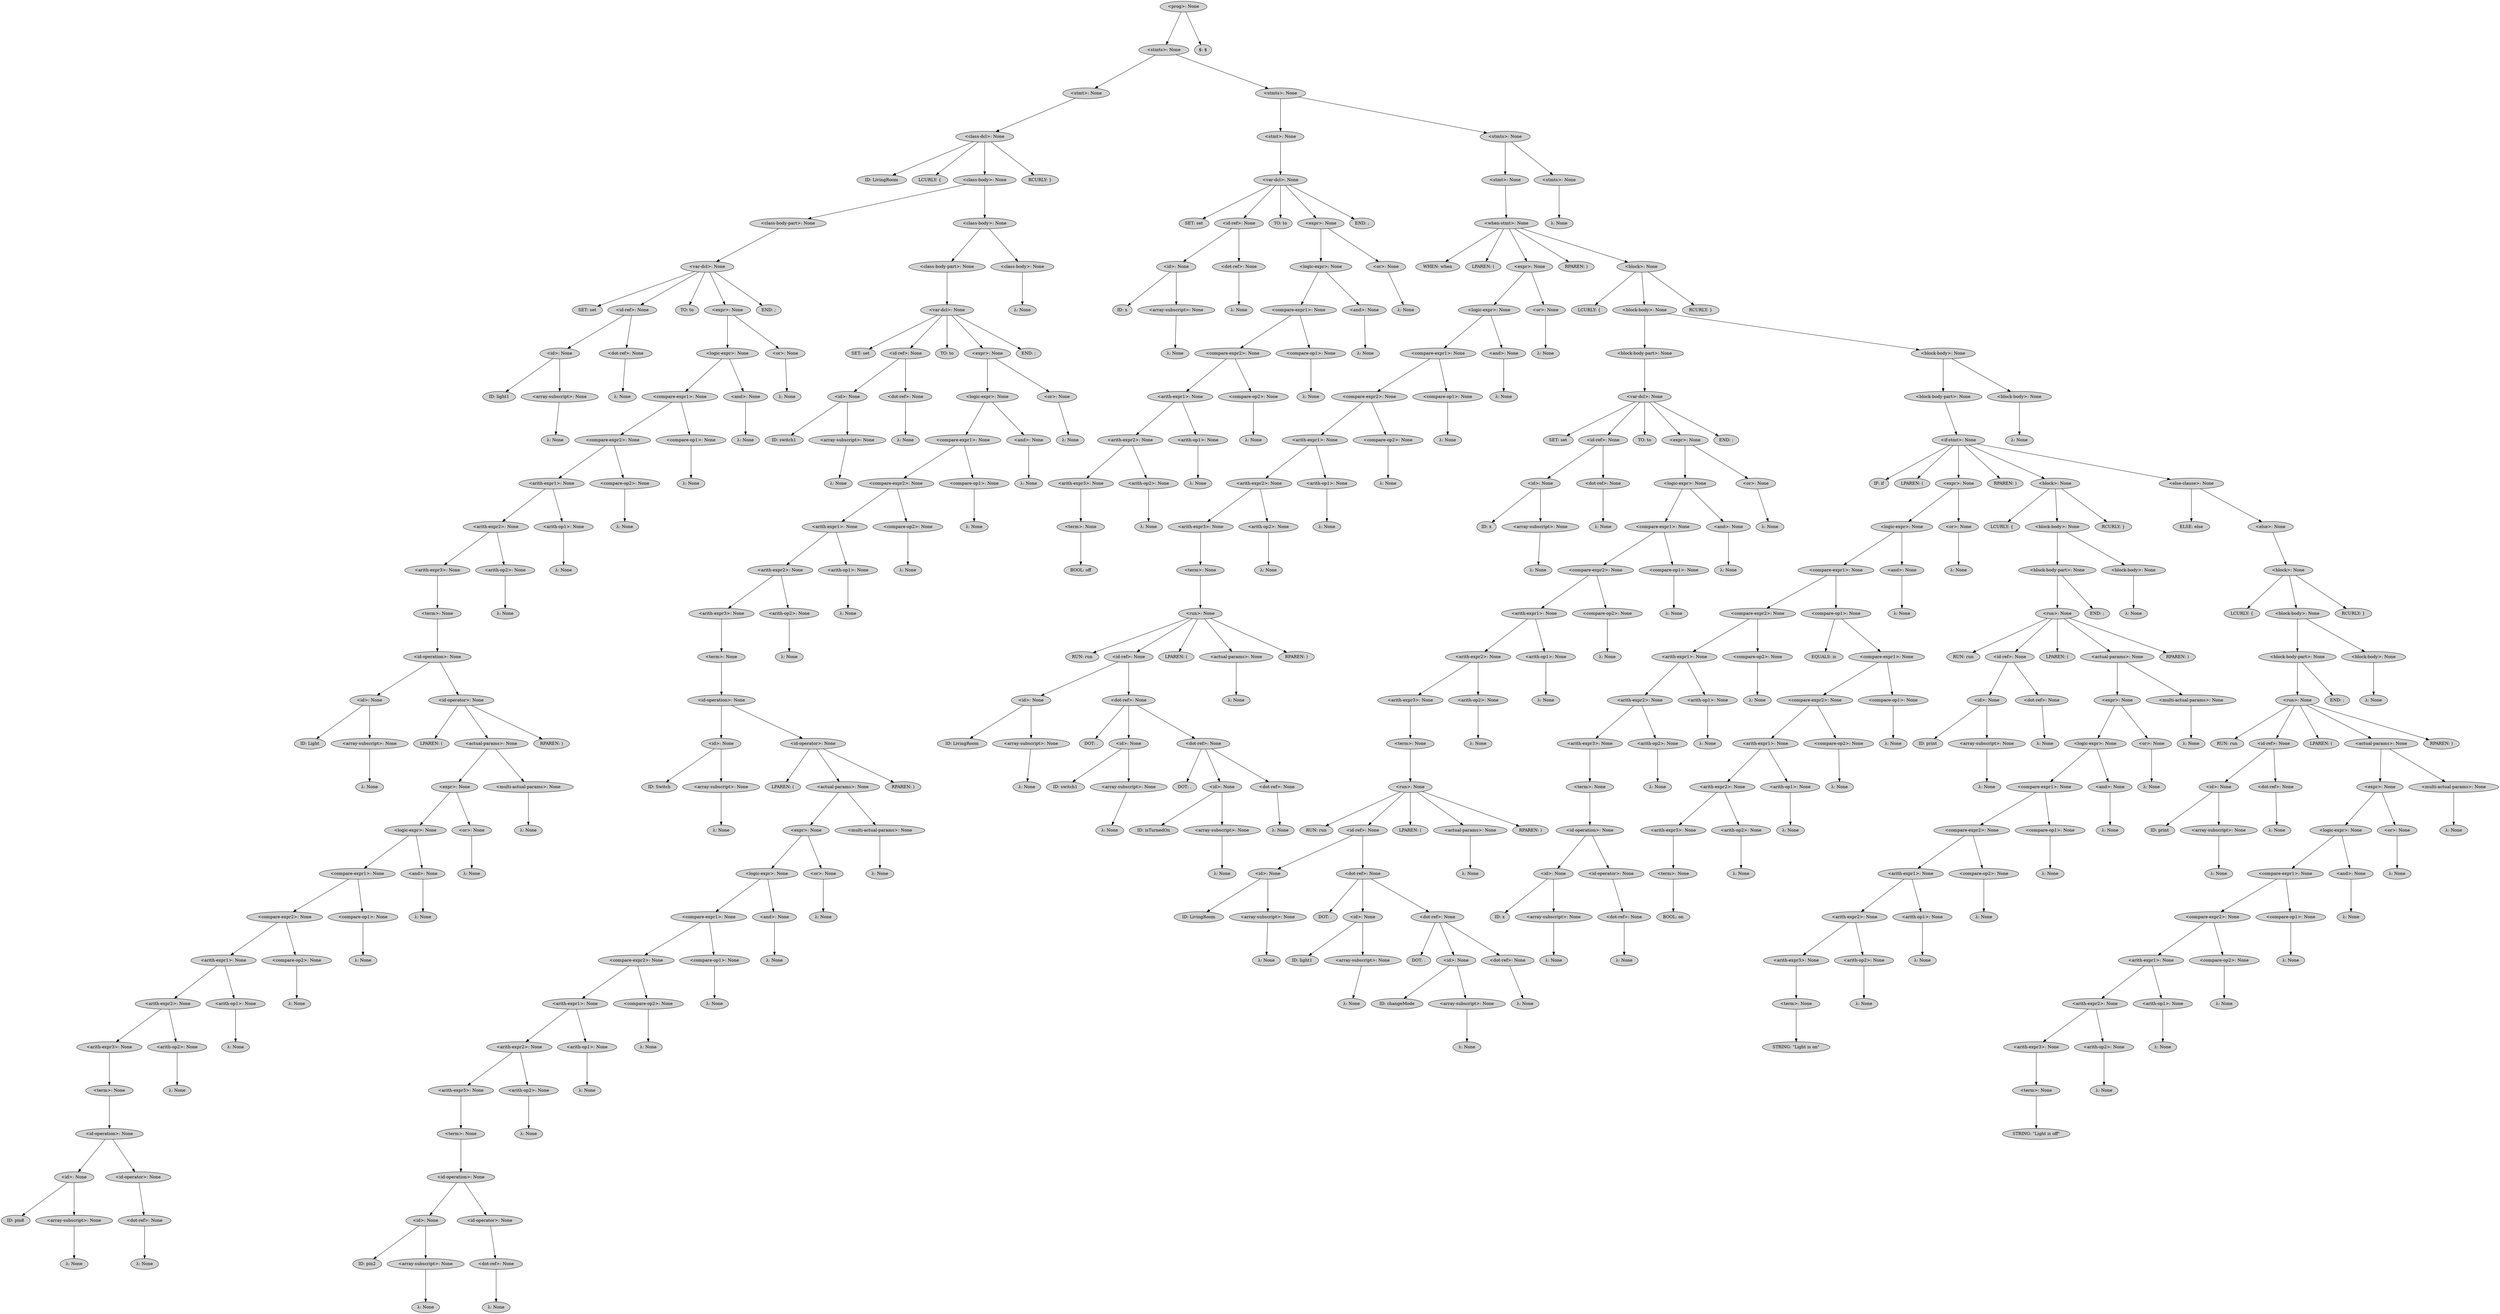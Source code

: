 digraph G {
	graph [ranksep=1.5 ratio=fill]
	node [style=filled]
	overlap=false
	3149731 [label="<prog>: None"]
	3149751 [label="<stmts>: None"]
	3149731 -> 3149751
	3149773 [label="<stmt>: None"]
	3149751 -> 3149773
	3149757 [label="<class-dcl>: None"]
	3149773 -> 3149757
	3149763 [label="ID: LivingRoom"]
	3149757 -> 3149763
	3149771 [label="LCURLY: {"]
	3149757 -> 3149771
	3149747 [label="<class-body>: None"]
	3149757 -> 3149747
	3149769 [label="<class-body-part>: None"]
	3149747 -> 3149769
	3149777 [label="<var-dcl>: None"]
	3149769 -> 3149777
	3149779 [label="SET: set"]
	3149777 -> 3149779
	3149781 [label="<id-ref>: None"]
	3149777 -> 3149781
	3149791 [label="<id>: None"]
	3149781 -> 3149791
	3149795 [label="ID: light1"]
	3149791 -> 3149795
	3149797 [label="<array-subscript>: None"]
	3149791 -> 3149797
	3149799 [label="λ: None"]
	3149797 -> 3149799
	3149793 [label="<dot-ref>: None"]
	3149781 -> 3149793
	3149801 [label="λ: None"]
	3149793 -> 3149801
	3149783 [label="TO: to"]
	3149777 -> 3149783
	3149785 [label="<expr>: None"]
	3149777 -> 3149785
	3149803 [label="<logic-expr>: None"]
	3149785 -> 3149803
	3149807 [label="<compare-expr1>: None"]
	3149803 -> 3149807
	3149811 [label="<compare-expr2>: None"]
	3149807 -> 3149811
	3149815 [label="<arith-expr1>: None"]
	3149811 -> 3149815
	3149819 [label="<arith-expr2>: None"]
	3149815 -> 3149819
	3149823 [label="<arith-expr3>: None"]
	3149819 -> 3149823
	3176453 [label="<term>: None"]
	3149823 -> 3176453
	3176455 [label="<id-operation>: None"]
	3176453 -> 3176455
	3176457 [label="<id>: None"]
	3176455 -> 3176457
	3176461 [label="ID: Light"]
	3176457 -> 3176461
	3176463 [label="<array-subscript>: None"]
	3176457 -> 3176463
	3176465 [label="λ: None"]
	3176463 -> 3176465
	3176459 [label="<id-operator>: None"]
	3176455 -> 3176459
	3176467 [label="LPAREN: ("]
	3176459 -> 3176467
	3176469 [label="<actual-params>: None"]
	3176459 -> 3176469
	3176473 [label="<expr>: None"]
	3176469 -> 3176473
	3176477 [label="<logic-expr>: None"]
	3176473 -> 3176477
	3176481 [label="<compare-expr1>: None"]
	3176477 -> 3176481
	3176485 [label="<compare-expr2>: None"]
	3176481 -> 3176485
	3176489 [label="<arith-expr1>: None"]
	3176485 -> 3176489
	3176493 [label="<arith-expr2>: None"]
	3176489 -> 3176493
	3176497 [label="<arith-expr3>: None"]
	3176493 -> 3176497
	3176501 [label="<term>: None"]
	3176497 -> 3176501
	3176503 [label="<id-operation>: None"]
	3176501 -> 3176503
	3176505 [label="<id>: None"]
	3176503 -> 3176505
	3176509 [label="ID: pin8"]
	3176505 -> 3176509
	3176511 [label="<array-subscript>: None"]
	3176505 -> 3176511
	3176513 [label="λ: None"]
	3176511 -> 3176513
	3176507 [label="<id-operator>: None"]
	3176503 -> 3176507
	3176515 [label="<dot-ref>: None"]
	3176507 -> 3176515
	3176517 [label="λ: None"]
	3176515 -> 3176517
	3176499 [label="<arith-op2>: None"]
	3176493 -> 3176499
	3176519 [label="λ: None"]
	3176499 -> 3176519
	3176495 [label="<arith-op1>: None"]
	3176489 -> 3176495
	3176521 [label="λ: None"]
	3176495 -> 3176521
	3176491 [label="<compare-op2>: None"]
	3176485 -> 3176491
	3176523 [label="λ: None"]
	3176491 -> 3176523
	3176487 [label="<compare-op1>: None"]
	3176481 -> 3176487
	3176525 [label="λ: None"]
	3176487 -> 3176525
	3176483 [label="<and>: None"]
	3176477 -> 3176483
	3176527 [label="λ: None"]
	3176483 -> 3176527
	3176479 [label="<or>: None"]
	3176473 -> 3176479
	3176529 [label="λ: None"]
	3176479 -> 3176529
	3176475 [label="<multi-actual-params>: None"]
	3176469 -> 3176475
	3176531 [label="λ: None"]
	3176475 -> 3176531
	3176471 [label="RPAREN: )"]
	3176459 -> 3176471
	3176451 [label="<arith-op2>: None"]
	3149819 -> 3176451
	3176533 [label="λ: None"]
	3176451 -> 3176533
	3149821 [label="<arith-op1>: None"]
	3149815 -> 3149821
	3176535 [label="λ: None"]
	3149821 -> 3176535
	3149817 [label="<compare-op2>: None"]
	3149811 -> 3149817
	3176537 [label="λ: None"]
	3149817 -> 3176537
	3149813 [label="<compare-op1>: None"]
	3149807 -> 3149813
	3176539 [label="λ: None"]
	3149813 -> 3176539
	3149809 [label="<and>: None"]
	3149803 -> 3149809
	3176541 [label="λ: None"]
	3149809 -> 3176541
	3149805 [label="<or>: None"]
	3149785 -> 3149805
	3176543 [label="λ: None"]
	3149805 -> 3176543
	3149787 [label="END: ;"]
	3149777 -> 3149787
	3149765 [label="<class-body>: None"]
	3149747 -> 3149765
	3176545 [label="<class-body-part>: None"]
	3149765 -> 3176545
	3176549 [label="<var-dcl>: None"]
	3176545 -> 3176549
	3176551 [label="SET: set"]
	3176549 -> 3176551
	3176553 [label="<id-ref>: None"]
	3176549 -> 3176553
	3176563 [label="<id>: None"]
	3176553 -> 3176563
	3176567 [label="ID: switch1"]
	3176563 -> 3176567
	3176569 [label="<array-subscript>: None"]
	3176563 -> 3176569
	3176571 [label="λ: None"]
	3176569 -> 3176571
	3176565 [label="<dot-ref>: None"]
	3176553 -> 3176565
	3176573 [label="λ: None"]
	3176565 -> 3176573
	3176555 [label="TO: to"]
	3176549 -> 3176555
	3176557 [label="<expr>: None"]
	3176549 -> 3176557
	3176575 [label="<logic-expr>: None"]
	3176557 -> 3176575
	3176579 [label="<compare-expr1>: None"]
	3176575 -> 3176579
	3176583 [label="<compare-expr2>: None"]
	3176579 -> 3176583
	3176587 [label="<arith-expr1>: None"]
	3176583 -> 3176587
	3176591 [label="<arith-expr2>: None"]
	3176587 -> 3176591
	3176595 [label="<arith-expr3>: None"]
	3176591 -> 3176595
	3176599 [label="<term>: None"]
	3176595 -> 3176599
	3176601 [label="<id-operation>: None"]
	3176599 -> 3176601
	3176603 [label="<id>: None"]
	3176601 -> 3176603
	3176607 [label="ID: Switch"]
	3176603 -> 3176607
	3176609 [label="<array-subscript>: None"]
	3176603 -> 3176609
	3176611 [label="λ: None"]
	3176609 -> 3176611
	3176605 [label="<id-operator>: None"]
	3176601 -> 3176605
	3176613 [label="LPAREN: ("]
	3176605 -> 3176613
	3176615 [label="<actual-params>: None"]
	3176605 -> 3176615
	3176619 [label="<expr>: None"]
	3176615 -> 3176619
	3176623 [label="<logic-expr>: None"]
	3176619 -> 3176623
	3176627 [label="<compare-expr1>: None"]
	3176623 -> 3176627
	3176631 [label="<compare-expr2>: None"]
	3176627 -> 3176631
	3176635 [label="<arith-expr1>: None"]
	3176631 -> 3176635
	3176639 [label="<arith-expr2>: None"]
	3176635 -> 3176639
	3176643 [label="<arith-expr3>: None"]
	3176639 -> 3176643
	3176647 [label="<term>: None"]
	3176643 -> 3176647
	3176649 [label="<id-operation>: None"]
	3176647 -> 3176649
	3176651 [label="<id>: None"]
	3176649 -> 3176651
	3176655 [label="ID: pin2"]
	3176651 -> 3176655
	3176657 [label="<array-subscript>: None"]
	3176651 -> 3176657
	3176659 [label="λ: None"]
	3176657 -> 3176659
	3176653 [label="<id-operator>: None"]
	3176649 -> 3176653
	3176661 [label="<dot-ref>: None"]
	3176653 -> 3176661
	3176663 [label="λ: None"]
	3176661 -> 3176663
	3176645 [label="<arith-op2>: None"]
	3176639 -> 3176645
	3176665 [label="λ: None"]
	3176645 -> 3176665
	3176641 [label="<arith-op1>: None"]
	3176635 -> 3176641
	3176667 [label="λ: None"]
	3176641 -> 3176667
	3176637 [label="<compare-op2>: None"]
	3176631 -> 3176637
	3176669 [label="λ: None"]
	3176637 -> 3176669
	3176633 [label="<compare-op1>: None"]
	3176627 -> 3176633
	3176671 [label="λ: None"]
	3176633 -> 3176671
	3176629 [label="<and>: None"]
	3176623 -> 3176629
	3176673 [label="λ: None"]
	3176629 -> 3176673
	3176625 [label="<or>: None"]
	3176619 -> 3176625
	3176675 [label="λ: None"]
	3176625 -> 3176675
	3176621 [label="<multi-actual-params>: None"]
	3176615 -> 3176621
	3176677 [label="λ: None"]
	3176621 -> 3176677
	3176617 [label="RPAREN: )"]
	3176605 -> 3176617
	3176597 [label="<arith-op2>: None"]
	3176591 -> 3176597
	3176679 [label="λ: None"]
	3176597 -> 3176679
	3176593 [label="<arith-op1>: None"]
	3176587 -> 3176593
	3176681 [label="λ: None"]
	3176593 -> 3176681
	3176589 [label="<compare-op2>: None"]
	3176583 -> 3176589
	3176683 [label="λ: None"]
	3176589 -> 3176683
	3176585 [label="<compare-op1>: None"]
	3176579 -> 3176585
	3176685 [label="λ: None"]
	3176585 -> 3176685
	3176581 [label="<and>: None"]
	3176575 -> 3176581
	3176687 [label="λ: None"]
	3176581 -> 3176687
	3176577 [label="<or>: None"]
	3176557 -> 3176577
	3176689 [label="λ: None"]
	3176577 -> 3176689
	3176559 [label="END: ;"]
	3176549 -> 3176559
	3176547 [label="<class-body>: None"]
	3149765 -> 3176547
	3176691 [label="λ: None"]
	3176547 -> 3176691
	3149753 [label="RCURLY: }"]
	3149757 -> 3149753
	3149745 [label="<stmts>: None"]
	3149751 -> 3149745
	3176693 [label="<stmt>: None"]
	3149745 -> 3176693
	3176697 [label="<var-dcl>: None"]
	3176693 -> 3176697
	3176699 [label="SET: set"]
	3176697 -> 3176699
	3176701 [label="<id-ref>: None"]
	3176697 -> 3176701
	3177737 [label="<id>: None"]
	3176701 -> 3177737
	3177741 [label="ID: x"]
	3177737 -> 3177741
	3177743 [label="<array-subscript>: None"]
	3177737 -> 3177743
	3177745 [label="λ: None"]
	3177743 -> 3177745
	3177739 [label="<dot-ref>: None"]
	3176701 -> 3177739
	3177747 [label="λ: None"]
	3177739 -> 3177747
	3176703 [label="TO: to"]
	3176697 -> 3176703
	3177731 [label="<expr>: None"]
	3176697 -> 3177731
	3177749 [label="<logic-expr>: None"]
	3177731 -> 3177749
	3177753 [label="<compare-expr1>: None"]
	3177749 -> 3177753
	3177757 [label="<compare-expr2>: None"]
	3177753 -> 3177757
	3177761 [label="<arith-expr1>: None"]
	3177757 -> 3177761
	3177765 [label="<arith-expr2>: None"]
	3177761 -> 3177765
	3177769 [label="<arith-expr3>: None"]
	3177765 -> 3177769
	3177773 [label="<term>: None"]
	3177769 -> 3177773
	3177775 [label="BOOL: off"]
	3177773 -> 3177775
	3177771 [label="<arith-op2>: None"]
	3177765 -> 3177771
	3177777 [label="λ: None"]
	3177771 -> 3177777
	3177767 [label="<arith-op1>: None"]
	3177761 -> 3177767
	3177779 [label="λ: None"]
	3177767 -> 3177779
	3177763 [label="<compare-op2>: None"]
	3177757 -> 3177763
	3177781 [label="λ: None"]
	3177763 -> 3177781
	3177759 [label="<compare-op1>: None"]
	3177753 -> 3177759
	3177783 [label="λ: None"]
	3177759 -> 3177783
	3177755 [label="<and>: None"]
	3177749 -> 3177755
	3177785 [label="λ: None"]
	3177755 -> 3177785
	3177751 [label="<or>: None"]
	3177731 -> 3177751
	3177787 [label="λ: None"]
	3177751 -> 3177787
	3177733 [label="END: ;"]
	3176697 -> 3177733
	3176695 [label="<stmts>: None"]
	3149745 -> 3176695
	3177789 [label="<stmt>: None"]
	3176695 -> 3177789
	3177793 [label="<when-stmt>: None"]
	3177789 -> 3177793
	3177795 [label="WHEN: when"]
	3177793 -> 3177795
	3177797 [label="LPAREN: ("]
	3177793 -> 3177797
	3177799 [label="<expr>: None"]
	3177793 -> 3177799
	3177807 [label="<logic-expr>: None"]
	3177799 -> 3177807
	3177811 [label="<compare-expr1>: None"]
	3177807 -> 3177811
	3177815 [label="<compare-expr2>: None"]
	3177811 -> 3177815
	3177819 [label="<arith-expr1>: None"]
	3177815 -> 3177819
	3177823 [label="<arith-expr2>: None"]
	3177819 -> 3177823
	3177827 [label="<arith-expr3>: None"]
	3177823 -> 3177827
	3177831 [label="<term>: None"]
	3177827 -> 3177831
	3177833 [label="<run>: None"]
	3177831 -> 3177833
	3177835 [label="RUN: run"]
	3177833 -> 3177835
	3177837 [label="<id-ref>: None"]
	3177833 -> 3177837
	3177847 [label="<id>: None"]
	3177837 -> 3177847
	3177851 [label="ID: LivingRoom"]
	3177847 -> 3177851
	3177853 [label="<array-subscript>: None"]
	3177847 -> 3177853
	3177855 [label="λ: None"]
	3177853 -> 3177855
	3177849 [label="<dot-ref>: None"]
	3177837 -> 3177849
	3177857 [label="DOT: ."]
	3177849 -> 3177857
	3177859 [label="<id>: None"]
	3177849 -> 3177859
	3177863 [label="ID: switch1"]
	3177859 -> 3177863
	3177865 [label="<array-subscript>: None"]
	3177859 -> 3177865
	3177867 [label="λ: None"]
	3177865 -> 3177867
	3177861 [label="<dot-ref>: None"]
	3177849 -> 3177861
	3177869 [label="DOT: ."]
	3177861 -> 3177869
	3177871 [label="<id>: None"]
	3177861 -> 3177871
	3177875 [label="ID: isTurnedOn"]
	3177871 -> 3177875
	3177877 [label="<array-subscript>: None"]
	3177871 -> 3177877
	3177879 [label="λ: None"]
	3177877 -> 3177879
	3177873 [label="<dot-ref>: None"]
	3177861 -> 3177873
	3177881 [label="λ: None"]
	3177873 -> 3177881
	3177839 [label="LPAREN: ("]
	3177833 -> 3177839
	3177841 [label="<actual-params>: None"]
	3177833 -> 3177841
	3177883 [label="λ: None"]
	3177841 -> 3177883
	3177843 [label="RPAREN: )"]
	3177833 -> 3177843
	3177829 [label="<arith-op2>: None"]
	3177823 -> 3177829
	3177885 [label="λ: None"]
	3177829 -> 3177885
	3177825 [label="<arith-op1>: None"]
	3177819 -> 3177825
	3177887 [label="λ: None"]
	3177825 -> 3177887
	3177821 [label="<compare-op2>: None"]
	3177815 -> 3177821
	3177889 [label="λ: None"]
	3177821 -> 3177889
	3177817 [label="<compare-op1>: None"]
	3177811 -> 3177817
	3177891 [label="λ: None"]
	3177817 -> 3177891
	3177813 [label="<and>: None"]
	3177807 -> 3177813
	3177893 [label="λ: None"]
	3177813 -> 3177893
	3177809 [label="<or>: None"]
	3177799 -> 3177809
	3177895 [label="λ: None"]
	3177809 -> 3177895
	3177801 [label="RPAREN: )"]
	3177793 -> 3177801
	3177803 [label="<block>: None"]
	3177793 -> 3177803
	3177897 [label="LCURLY: {"]
	3177803 -> 3177897
	3177899 [label="<block-body>: None"]
	3177803 -> 3177899
	3177903 [label="<block-body-part>: None"]
	3177899 -> 3177903
	3177907 [label="<var-dcl>: None"]
	3177903 -> 3177907
	3177909 [label="SET: set"]
	3177907 -> 3177909
	3177911 [label="<id-ref>: None"]
	3177907 -> 3177911
	3177921 [label="<id>: None"]
	3177911 -> 3177921
	3177925 [label="ID: x"]
	3177921 -> 3177925
	3177927 [label="<array-subscript>: None"]
	3177921 -> 3177927
	3177929 [label="λ: None"]
	3177927 -> 3177929
	3177923 [label="<dot-ref>: None"]
	3177911 -> 3177923
	3177931 [label="λ: None"]
	3177923 -> 3177931
	3177913 [label="TO: to"]
	3177907 -> 3177913
	3177915 [label="<expr>: None"]
	3177907 -> 3177915
	3177933 [label="<logic-expr>: None"]
	3177915 -> 3177933
	3177937 [label="<compare-expr1>: None"]
	3177933 -> 3177937
	3177941 [label="<compare-expr2>: None"]
	3177937 -> 3177941
	3177945 [label="<arith-expr1>: None"]
	3177941 -> 3177945
	3177949 [label="<arith-expr2>: None"]
	3177945 -> 3177949
	3177953 [label="<arith-expr3>: None"]
	3177949 -> 3177953
	3177957 [label="<term>: None"]
	3177953 -> 3177957
	3177959 [label="<run>: None"]
	3177957 -> 3177959
	3177961 [label="RUN: run"]
	3177959 -> 3177961
	3177963 [label="<id-ref>: None"]
	3177959 -> 3177963
	3177973 [label="<id>: None"]
	3177963 -> 3177973
	3177977 [label="ID: LivingRoom"]
	3177973 -> 3177977
	3177979 [label="<array-subscript>: None"]
	3177973 -> 3177979
	3177981 [label="λ: None"]
	3177979 -> 3177981
	3177975 [label="<dot-ref>: None"]
	3177963 -> 3177975
	3177983 [label="DOT: ."]
	3177975 -> 3177983
	3179011 [label="<id>: None"]
	3177975 -> 3179011
	3179015 [label="ID: light1"]
	3179011 -> 3179015
	3179017 [label="<array-subscript>: None"]
	3179011 -> 3179017
	3179019 [label="λ: None"]
	3179017 -> 3179019
	3179013 [label="<dot-ref>: None"]
	3177975 -> 3179013
	3179021 [label="DOT: ."]
	3179013 -> 3179021
	3179023 [label="<id>: None"]
	3179013 -> 3179023
	3179027 [label="ID: changeMode"]
	3179023 -> 3179027
	3179029 [label="<array-subscript>: None"]
	3179023 -> 3179029
	3179031 [label="λ: None"]
	3179029 -> 3179031
	3179025 [label="<dot-ref>: None"]
	3179013 -> 3179025
	3179033 [label="λ: None"]
	3179025 -> 3179033
	3177965 [label="LPAREN: ("]
	3177959 -> 3177965
	3177967 [label="<actual-params>: None"]
	3177959 -> 3177967
	3179035 [label="λ: None"]
	3177967 -> 3179035
	3177969 [label="RPAREN: )"]
	3177959 -> 3177969
	3177955 [label="<arith-op2>: None"]
	3177949 -> 3177955
	3179037 [label="λ: None"]
	3177955 -> 3179037
	3177951 [label="<arith-op1>: None"]
	3177945 -> 3177951
	3179039 [label="λ: None"]
	3177951 -> 3179039
	3177947 [label="<compare-op2>: None"]
	3177941 -> 3177947
	3179041 [label="λ: None"]
	3177947 -> 3179041
	3177943 [label="<compare-op1>: None"]
	3177937 -> 3177943
	3179043 [label="λ: None"]
	3177943 -> 3179043
	3177939 [label="<and>: None"]
	3177933 -> 3177939
	3179045 [label="λ: None"]
	3177939 -> 3179045
	3177935 [label="<or>: None"]
	3177915 -> 3177935
	3179047 [label="λ: None"]
	3177935 -> 3179047
	3177917 [label="END: ;"]
	3177907 -> 3177917
	3177905 [label="<block-body>: None"]
	3177899 -> 3177905
	3179049 [label="<block-body-part>: None"]
	3177905 -> 3179049
	3179053 [label="<if-stmt>: None"]
	3179049 -> 3179053
	3179055 [label="IF: if"]
	3179053 -> 3179055
	3179057 [label="LPAREN: ("]
	3179053 -> 3179057
	3179059 [label="<expr>: None"]
	3179053 -> 3179059
	3179069 [label="<logic-expr>: None"]
	3179059 -> 3179069
	3179073 [label="<compare-expr1>: None"]
	3179069 -> 3179073
	3179077 [label="<compare-expr2>: None"]
	3179073 -> 3179077
	3179081 [label="<arith-expr1>: None"]
	3179077 -> 3179081
	3179085 [label="<arith-expr2>: None"]
	3179081 -> 3179085
	3179089 [label="<arith-expr3>: None"]
	3179085 -> 3179089
	3179093 [label="<term>: None"]
	3179089 -> 3179093
	3179095 [label="<id-operation>: None"]
	3179093 -> 3179095
	3179097 [label="<id>: None"]
	3179095 -> 3179097
	3179101 [label="ID: x"]
	3179097 -> 3179101
	3179103 [label="<array-subscript>: None"]
	3179097 -> 3179103
	3179105 [label="λ: None"]
	3179103 -> 3179105
	3179099 [label="<id-operator>: None"]
	3179095 -> 3179099
	3179107 [label="<dot-ref>: None"]
	3179099 -> 3179107
	3179109 [label="λ: None"]
	3179107 -> 3179109
	3179091 [label="<arith-op2>: None"]
	3179085 -> 3179091
	3179111 [label="λ: None"]
	3179091 -> 3179111
	3179087 [label="<arith-op1>: None"]
	3179081 -> 3179087
	3179113 [label="λ: None"]
	3179087 -> 3179113
	3179083 [label="<compare-op2>: None"]
	3179077 -> 3179083
	3179115 [label="λ: None"]
	3179083 -> 3179115
	3179079 [label="<compare-op1>: None"]
	3179073 -> 3179079
	3179117 [label="EQUALS: is"]
	3179079 -> 3179117
	3179119 [label="<compare-expr1>: None"]
	3179079 -> 3179119
	3179121 [label="<compare-expr2>: None"]
	3179119 -> 3179121
	3179125 [label="<arith-expr1>: None"]
	3179121 -> 3179125
	3179129 [label="<arith-expr2>: None"]
	3179125 -> 3179129
	3179133 [label="<arith-expr3>: None"]
	3179129 -> 3179133
	3179137 [label="<term>: None"]
	3179133 -> 3179137
	3179139 [label="BOOL: on"]
	3179137 -> 3179139
	3179135 [label="<arith-op2>: None"]
	3179129 -> 3179135
	3179141 [label="λ: None"]
	3179135 -> 3179141
	3179131 [label="<arith-op1>: None"]
	3179125 -> 3179131
	3179143 [label="λ: None"]
	3179131 -> 3179143
	3179127 [label="<compare-op2>: None"]
	3179121 -> 3179127
	3179145 [label="λ: None"]
	3179127 -> 3179145
	3179123 [label="<compare-op1>: None"]
	3179119 -> 3179123
	3179147 [label="λ: None"]
	3179123 -> 3179147
	3179075 [label="<and>: None"]
	3179069 -> 3179075
	3179149 [label="λ: None"]
	3179075 -> 3179149
	3179071 [label="<or>: None"]
	3179059 -> 3179071
	3179151 [label="λ: None"]
	3179071 -> 3179151
	3179061 [label="RPAREN: )"]
	3179053 -> 3179061
	3179063 [label="<block>: None"]
	3179053 -> 3179063
	3179153 [label="LCURLY: {"]
	3179063 -> 3179153
	3179155 [label="<block-body>: None"]
	3179063 -> 3179155
	3179159 [label="<block-body-part>: None"]
	3179155 -> 3179159
	3179163 [label="<run>: None"]
	3179159 -> 3179163
	3179167 [label="RUN: run"]
	3179163 -> 3179167
	3179169 [label="<id-ref>: None"]
	3179163 -> 3179169
	3179179 [label="<id>: None"]
	3179169 -> 3179179
	3179183 [label="ID: print"]
	3179179 -> 3179183
	3179185 [label="<array-subscript>: None"]
	3179179 -> 3179185
	3179187 [label="λ: None"]
	3179185 -> 3179187
	3179181 [label="<dot-ref>: None"]
	3179169 -> 3179181
	3179189 [label="λ: None"]
	3179181 -> 3179189
	3179171 [label="LPAREN: ("]
	3179163 -> 3179171
	3179173 [label="<actual-params>: None"]
	3179163 -> 3179173
	3179191 [label="<expr>: None"]
	3179173 -> 3179191
	3179195 [label="<logic-expr>: None"]
	3179191 -> 3179195
	3179199 [label="<compare-expr1>: None"]
	3179195 -> 3179199
	3179203 [label="<compare-expr2>: None"]
	3179199 -> 3179203
	3179207 [label="<arith-expr1>: None"]
	3179203 -> 3179207
	3179211 [label="<arith-expr2>: None"]
	3179207 -> 3179211
	3179215 [label="<arith-expr3>: None"]
	3179211 -> 3179215
	3179219 [label="<term>: None"]
	3179215 -> 3179219
	3179221 [label="STRING: \"Light is on\""]
	3179219 -> 3179221
	3179217 [label="<arith-op2>: None"]
	3179211 -> 3179217
	3179223 [label="λ: None"]
	3179217 -> 3179223
	3179213 [label="<arith-op1>: None"]
	3179207 -> 3179213
	3179225 [label="λ: None"]
	3179213 -> 3179225
	3179209 [label="<compare-op2>: None"]
	3179203 -> 3179209
	3179227 [label="λ: None"]
	3179209 -> 3179227
	3179205 [label="<compare-op1>: None"]
	3179199 -> 3179205
	3179229 [label="λ: None"]
	3179205 -> 3179229
	3179201 [label="<and>: None"]
	3179195 -> 3179201
	3179231 [label="λ: None"]
	3179201 -> 3179231
	3179197 [label="<or>: None"]
	3179191 -> 3179197
	3179233 [label="λ: None"]
	3179197 -> 3179233
	3179193 [label="<multi-actual-params>: None"]
	3179173 -> 3179193
	3179235 [label="λ: None"]
	3179193 -> 3179235
	3179175 [label="RPAREN: )"]
	3179163 -> 3179175
	3179165 [label="END: ;"]
	3179159 -> 3179165
	3179161 [label="<block-body>: None"]
	3179155 -> 3179161
	3179237 [label="λ: None"]
	3179161 -> 3179237
	3179157 [label="RCURLY: }"]
	3179063 -> 3179157
	3179067 [label="<else-clause>: None"]
	3179053 -> 3179067
	3179239 [label="ELSE: else"]
	3179067 -> 3179239
	3179241 [label="<else>: None"]
	3179067 -> 3179241
	3179243 [label="<block>: None"]
	3179241 -> 3179243
	3179245 [label="LCURLY: {"]
	3179243 -> 3179245
	3179247 [label="<block-body>: None"]
	3179243 -> 3179247
	3179251 [label="<block-body-part>: None"]
	3179247 -> 3179251
	3179255 [label="<run>: None"]
	3179251 -> 3179255
	3179259 [label="RUN: run"]
	3179255 -> 3179259
	3179261 [label="<id-ref>: None"]
	3179255 -> 3179261
	3180553 [label="<id>: None"]
	3179261 -> 3180553
	3180557 [label="ID: print"]
	3180553 -> 3180557
	3180559 [label="<array-subscript>: None"]
	3180553 -> 3180559
	3180561 [label="λ: None"]
	3180559 -> 3180561
	3180555 [label="<dot-ref>: None"]
	3179261 -> 3180555
	3180563 [label="λ: None"]
	3180555 -> 3180563
	3179263 [label="LPAREN: ("]
	3179255 -> 3179263
	3180547 [label="<actual-params>: None"]
	3179255 -> 3180547
	3180565 [label="<expr>: None"]
	3180547 -> 3180565
	3180569 [label="<logic-expr>: None"]
	3180565 -> 3180569
	3180573 [label="<compare-expr1>: None"]
	3180569 -> 3180573
	3180577 [label="<compare-expr2>: None"]
	3180573 -> 3180577
	3180581 [label="<arith-expr1>: None"]
	3180577 -> 3180581
	3180585 [label="<arith-expr2>: None"]
	3180581 -> 3180585
	3180589 [label="<arith-expr3>: None"]
	3180585 -> 3180589
	3180593 [label="<term>: None"]
	3180589 -> 3180593
	3180595 [label="STRING: \"Light is off\""]
	3180593 -> 3180595
	3180591 [label="<arith-op2>: None"]
	3180585 -> 3180591
	3180597 [label="λ: None"]
	3180591 -> 3180597
	3180587 [label="<arith-op1>: None"]
	3180581 -> 3180587
	3180599 [label="λ: None"]
	3180587 -> 3180599
	3180583 [label="<compare-op2>: None"]
	3180577 -> 3180583
	3180601 [label="λ: None"]
	3180583 -> 3180601
	3180579 [label="<compare-op1>: None"]
	3180573 -> 3180579
	3180603 [label="λ: None"]
	3180579 -> 3180603
	3180575 [label="<and>: None"]
	3180569 -> 3180575
	3180605 [label="λ: None"]
	3180575 -> 3180605
	3180571 [label="<or>: None"]
	3180565 -> 3180571
	3180607 [label="λ: None"]
	3180571 -> 3180607
	3180567 [label="<multi-actual-params>: None"]
	3180547 -> 3180567
	3180609 [label="λ: None"]
	3180567 -> 3180609
	3180549 [label="RPAREN: )"]
	3179255 -> 3180549
	3179257 [label="END: ;"]
	3179251 -> 3179257
	3179253 [label="<block-body>: None"]
	3179247 -> 3179253
	3180611 [label="λ: None"]
	3179253 -> 3180611
	3179249 [label="RCURLY: }"]
	3179243 -> 3179249
	3179051 [label="<block-body>: None"]
	3177905 -> 3179051
	3180613 [label="λ: None"]
	3179051 -> 3180613
	3177901 [label="RCURLY: }"]
	3177803 -> 3177901
	3177791 [label="<stmts>: None"]
	3176695 -> 3177791
	3180615 [label="λ: None"]
	3177791 -> 3180615
	3149775 [label="$: $"]
	3149731 -> 3149775
}
